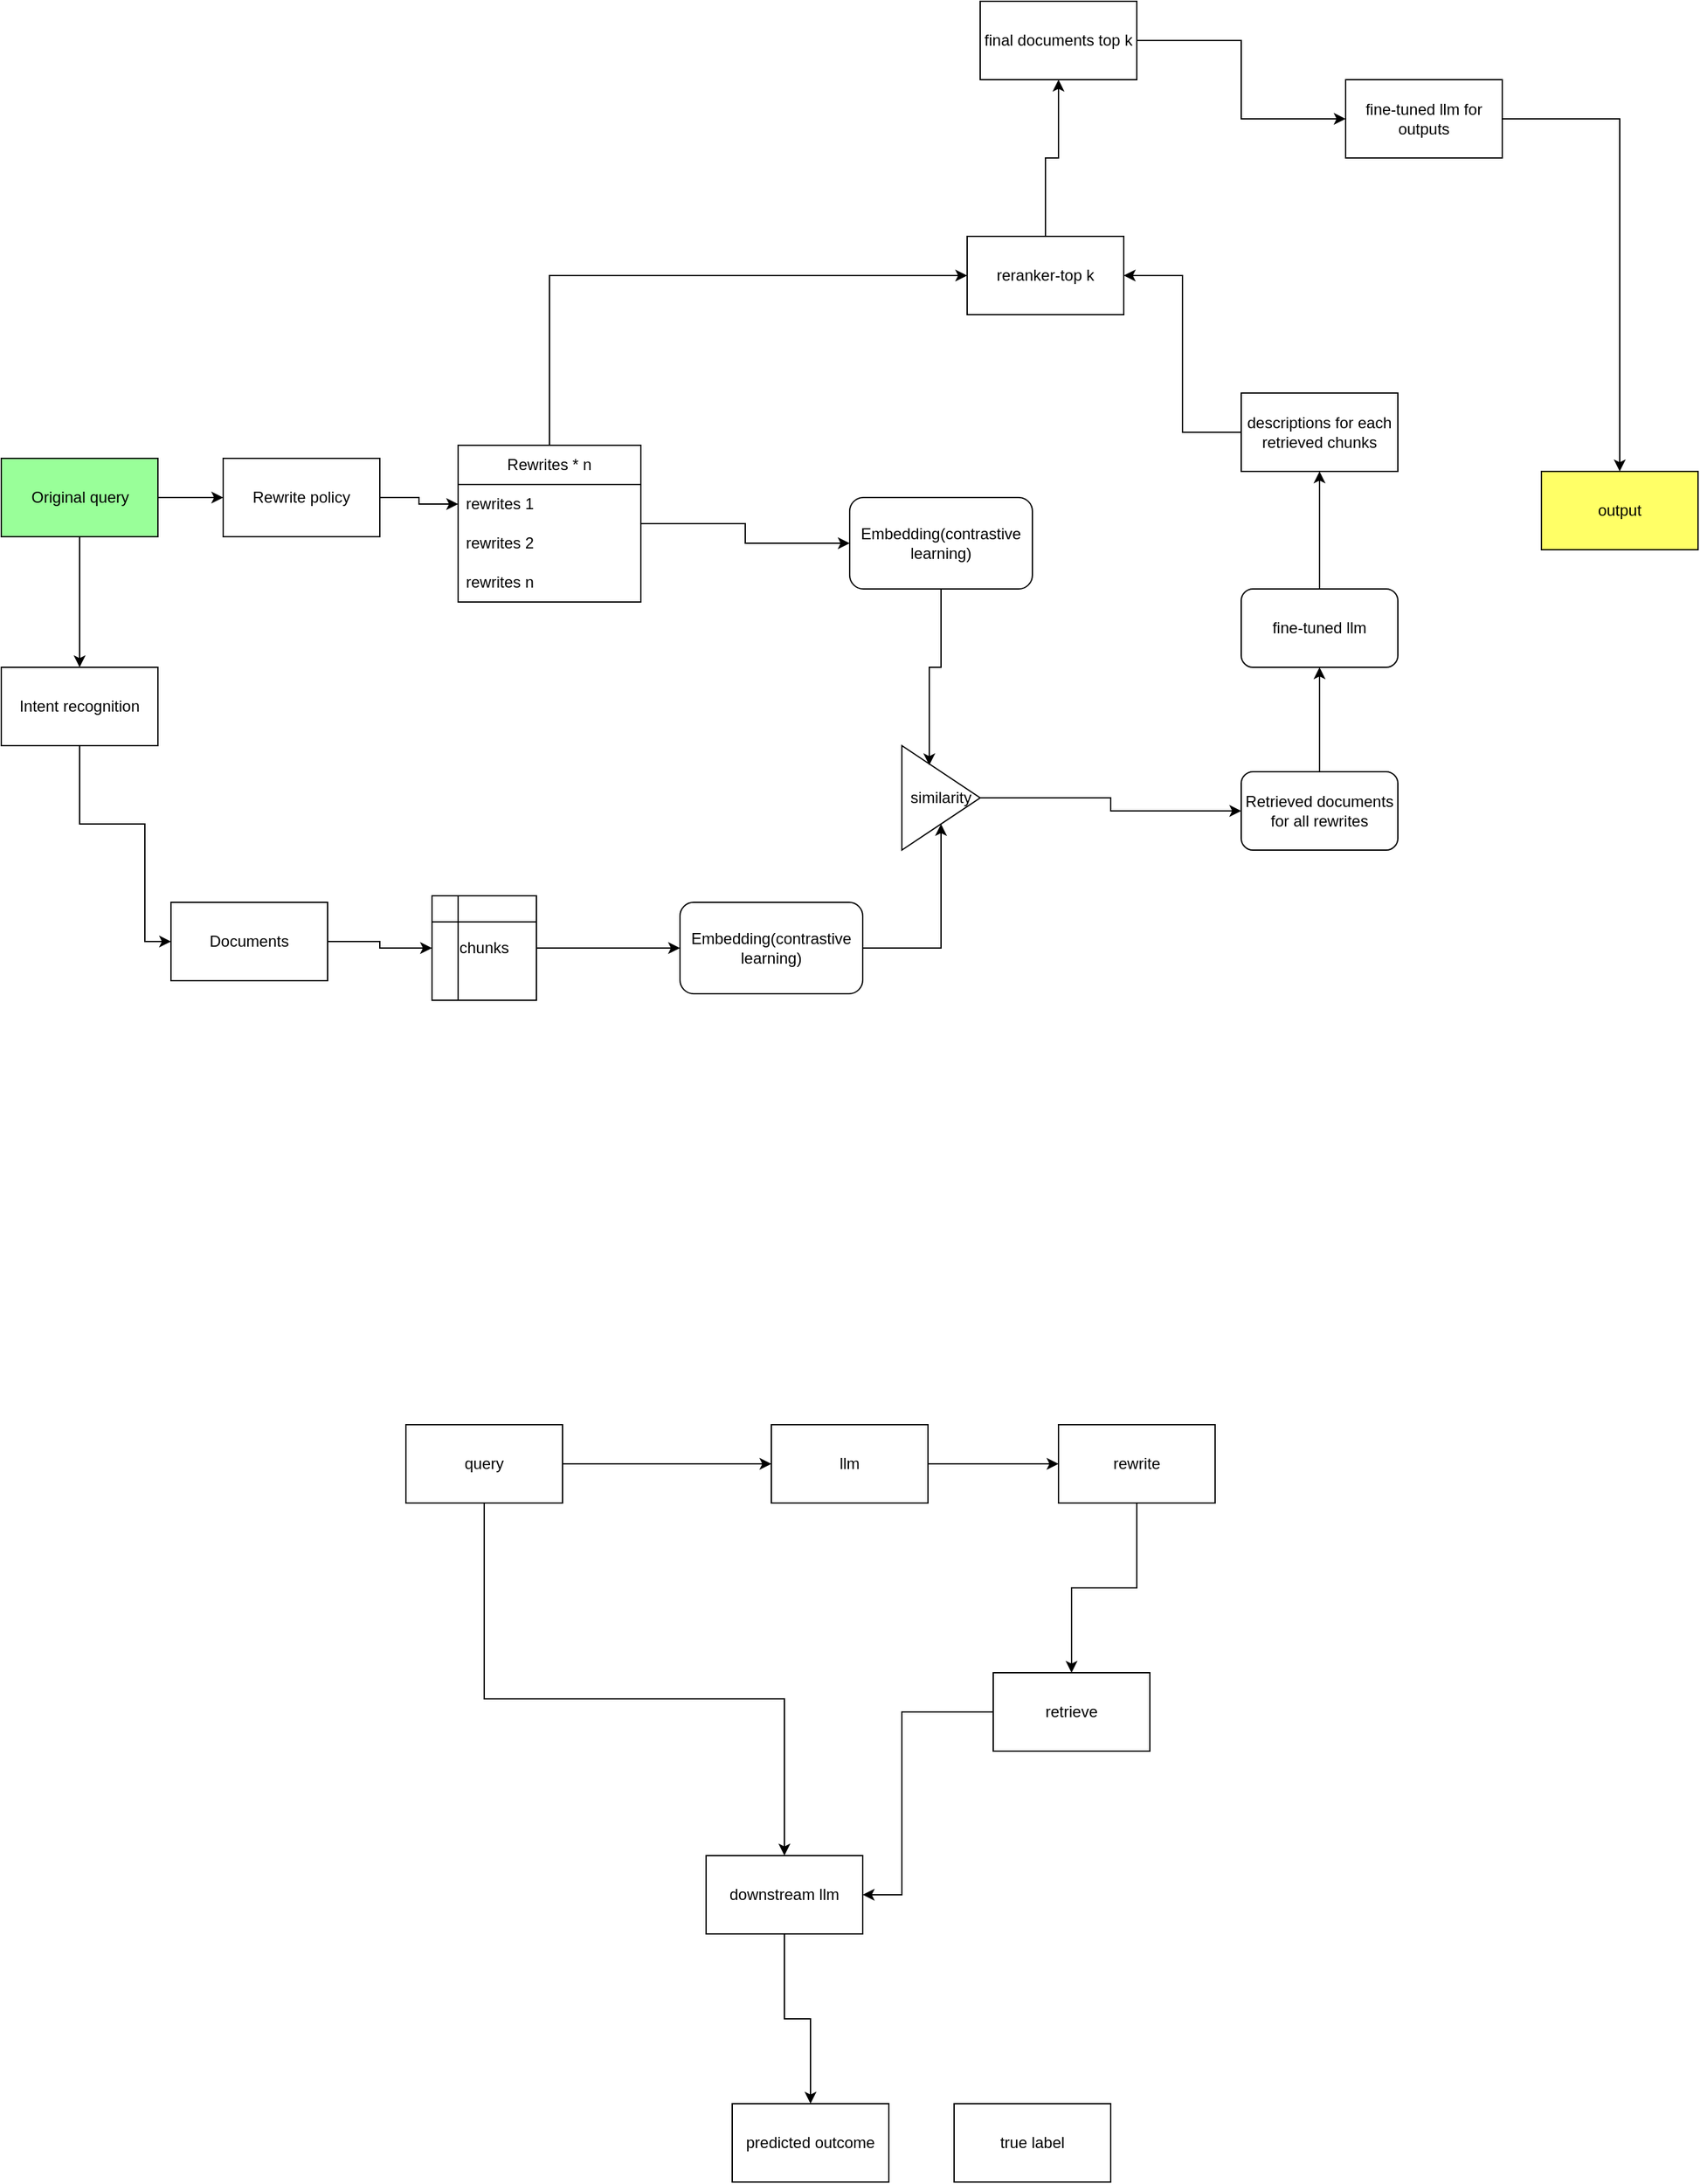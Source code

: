 <mxfile version="24.6.4" type="github">
  <diagram name="Page-1" id="vWs7hlCeRP3OqgUedrx3">
    <mxGraphModel dx="1339" dy="1913" grid="1" gridSize="10" guides="1" tooltips="1" connect="1" arrows="1" fold="1" page="1" pageScale="1" pageWidth="850" pageHeight="1100" math="0" shadow="0">
      <root>
        <mxCell id="0" />
        <mxCell id="1" parent="0" />
        <mxCell id="fhyWXsoEMTmmNhnozwWK-3" style="edgeStyle=orthogonalEdgeStyle;rounded=0;orthogonalLoop=1;jettySize=auto;html=1;entryX=0;entryY=0.5;entryDx=0;entryDy=0;" edge="1" parent="1" source="fhyWXsoEMTmmNhnozwWK-1" target="fhyWXsoEMTmmNhnozwWK-2">
          <mxGeometry relative="1" as="geometry" />
        </mxCell>
        <mxCell id="fhyWXsoEMTmmNhnozwWK-43" style="edgeStyle=orthogonalEdgeStyle;rounded=0;orthogonalLoop=1;jettySize=auto;html=1;entryX=0.5;entryY=0;entryDx=0;entryDy=0;" edge="1" parent="1" source="fhyWXsoEMTmmNhnozwWK-1" target="fhyWXsoEMTmmNhnozwWK-42">
          <mxGeometry relative="1" as="geometry" />
        </mxCell>
        <mxCell id="fhyWXsoEMTmmNhnozwWK-1" value="Original query" style="rounded=0;greenSpace=wrap;html=1;fillColor=#99FF99;" vertex="1" parent="1">
          <mxGeometry x="150" y="80" width="120" height="60" as="geometry" />
        </mxCell>
        <mxCell id="fhyWXsoEMTmmNhnozwWK-8" style="edgeStyle=orthogonalEdgeStyle;rounded=0;orthogonalLoop=1;jettySize=auto;html=1;entryX=0;entryY=0.5;entryDx=0;entryDy=0;" edge="1" parent="1" source="fhyWXsoEMTmmNhnozwWK-2" target="fhyWXsoEMTmmNhnozwWK-5">
          <mxGeometry relative="1" as="geometry" />
        </mxCell>
        <mxCell id="fhyWXsoEMTmmNhnozwWK-2" value="Rewrite policy" style="rounded=0;whiteSpace=wrap;html=1;" vertex="1" parent="1">
          <mxGeometry x="320" y="80" width="120" height="60" as="geometry" />
        </mxCell>
        <mxCell id="fhyWXsoEMTmmNhnozwWK-10" style="edgeStyle=orthogonalEdgeStyle;rounded=0;orthogonalLoop=1;jettySize=auto;html=1;entryX=0;entryY=0.5;entryDx=0;entryDy=0;" edge="1" parent="1" source="fhyWXsoEMTmmNhnozwWK-4" target="fhyWXsoEMTmmNhnozwWK-9">
          <mxGeometry relative="1" as="geometry" />
        </mxCell>
        <mxCell id="fhyWXsoEMTmmNhnozwWK-31" style="edgeStyle=orthogonalEdgeStyle;rounded=0;orthogonalLoop=1;jettySize=auto;html=1;entryX=0;entryY=0.5;entryDx=0;entryDy=0;" edge="1" parent="1" source="fhyWXsoEMTmmNhnozwWK-4" target="fhyWXsoEMTmmNhnozwWK-28">
          <mxGeometry relative="1" as="geometry">
            <mxPoint x="570" y="-110" as="targetPoint" />
            <Array as="points">
              <mxPoint x="570" y="-60" />
            </Array>
          </mxGeometry>
        </mxCell>
        <mxCell id="fhyWXsoEMTmmNhnozwWK-4" value="Rewrites * n" style="swimlane;fontStyle=0;childLayout=stackLayout;horizontal=1;startSize=30;horizontalStack=0;resizeParent=1;resizeParentMax=0;resizeLast=0;collapsible=1;marginBottom=0;whiteSpace=wrap;html=1;" vertex="1" parent="1">
          <mxGeometry x="500" y="70" width="140" height="120" as="geometry" />
        </mxCell>
        <mxCell id="fhyWXsoEMTmmNhnozwWK-5" value="rewrites 1" style="text;strokeColor=none;fillColor=none;align=left;verticalAlign=middle;spacingLeft=4;spacingRight=4;overflow=hidden;points=[[0,0.5],[1,0.5]];portConstraint=eastwest;rotatable=0;whiteSpace=wrap;html=1;" vertex="1" parent="fhyWXsoEMTmmNhnozwWK-4">
          <mxGeometry y="30" width="140" height="30" as="geometry" />
        </mxCell>
        <mxCell id="fhyWXsoEMTmmNhnozwWK-6" value="rewrites 2" style="text;strokeColor=none;fillColor=none;align=left;verticalAlign=middle;spacingLeft=4;spacingRight=4;overflow=hidden;points=[[0,0.5],[1,0.5]];portConstraint=eastwest;rotatable=0;whiteSpace=wrap;html=1;" vertex="1" parent="fhyWXsoEMTmmNhnozwWK-4">
          <mxGeometry y="60" width="140" height="30" as="geometry" />
        </mxCell>
        <mxCell id="fhyWXsoEMTmmNhnozwWK-7" value="rewrites n" style="text;strokeColor=none;fillColor=none;align=left;verticalAlign=middle;spacingLeft=4;spacingRight=4;overflow=hidden;points=[[0,0.5],[1,0.5]];portConstraint=eastwest;rotatable=0;whiteSpace=wrap;html=1;" vertex="1" parent="fhyWXsoEMTmmNhnozwWK-4">
          <mxGeometry y="90" width="140" height="30" as="geometry" />
        </mxCell>
        <mxCell id="fhyWXsoEMTmmNhnozwWK-9" value="Embedding(contrastive learning)" style="rounded=1;whiteSpace=wrap;html=1;" vertex="1" parent="1">
          <mxGeometry x="800" y="110" width="140" height="70" as="geometry" />
        </mxCell>
        <mxCell id="fhyWXsoEMTmmNhnozwWK-20" style="edgeStyle=orthogonalEdgeStyle;rounded=0;orthogonalLoop=1;jettySize=auto;html=1;entryX=0;entryY=0.5;entryDx=0;entryDy=0;" edge="1" parent="1" source="fhyWXsoEMTmmNhnozwWK-11" target="fhyWXsoEMTmmNhnozwWK-19">
          <mxGeometry relative="1" as="geometry" />
        </mxCell>
        <mxCell id="fhyWXsoEMTmmNhnozwWK-11" value="similarity" style="triangle;whiteSpace=wrap;html=1;" vertex="1" parent="1">
          <mxGeometry x="840" y="300" width="60" height="80" as="geometry" />
        </mxCell>
        <mxCell id="fhyWXsoEMTmmNhnozwWK-12" style="edgeStyle=orthogonalEdgeStyle;rounded=0;orthogonalLoop=1;jettySize=auto;html=1;entryX=0.35;entryY=0.188;entryDx=0;entryDy=0;entryPerimeter=0;" edge="1" parent="1" source="fhyWXsoEMTmmNhnozwWK-9" target="fhyWXsoEMTmmNhnozwWK-11">
          <mxGeometry relative="1" as="geometry" />
        </mxCell>
        <mxCell id="fhyWXsoEMTmmNhnozwWK-41" style="edgeStyle=orthogonalEdgeStyle;rounded=0;orthogonalLoop=1;jettySize=auto;html=1;entryX=0;entryY=0.5;entryDx=0;entryDy=0;" edge="1" parent="1" source="fhyWXsoEMTmmNhnozwWK-13" target="fhyWXsoEMTmmNhnozwWK-14">
          <mxGeometry relative="1" as="geometry" />
        </mxCell>
        <mxCell id="fhyWXsoEMTmmNhnozwWK-13" value="Documents" style="rounded=0;whiteSpace=wrap;html=1;" vertex="1" parent="1">
          <mxGeometry x="280" y="420" width="120" height="60" as="geometry" />
        </mxCell>
        <mxCell id="fhyWXsoEMTmmNhnozwWK-17" style="edgeStyle=orthogonalEdgeStyle;rounded=0;orthogonalLoop=1;jettySize=auto;html=1;entryX=0;entryY=0.5;entryDx=0;entryDy=0;" edge="1" parent="1" source="fhyWXsoEMTmmNhnozwWK-14" target="fhyWXsoEMTmmNhnozwWK-16">
          <mxGeometry relative="1" as="geometry" />
        </mxCell>
        <mxCell id="fhyWXsoEMTmmNhnozwWK-14" value="chunks" style="shape=internalStorage;whiteSpace=wrap;html=1;backgroundOutline=1;" vertex="1" parent="1">
          <mxGeometry x="480" y="415" width="80" height="80" as="geometry" />
        </mxCell>
        <mxCell id="fhyWXsoEMTmmNhnozwWK-18" style="edgeStyle=orthogonalEdgeStyle;rounded=0;orthogonalLoop=1;jettySize=auto;html=1;entryX=0.5;entryY=1;entryDx=0;entryDy=0;" edge="1" parent="1" source="fhyWXsoEMTmmNhnozwWK-16" target="fhyWXsoEMTmmNhnozwWK-11">
          <mxGeometry relative="1" as="geometry" />
        </mxCell>
        <mxCell id="fhyWXsoEMTmmNhnozwWK-16" value="Embedding(contrastive learning)" style="rounded=1;whiteSpace=wrap;html=1;" vertex="1" parent="1">
          <mxGeometry x="670" y="420" width="140" height="70" as="geometry" />
        </mxCell>
        <mxCell id="fhyWXsoEMTmmNhnozwWK-25" style="edgeStyle=orthogonalEdgeStyle;rounded=0;orthogonalLoop=1;jettySize=auto;html=1;" edge="1" parent="1" source="fhyWXsoEMTmmNhnozwWK-19" target="fhyWXsoEMTmmNhnozwWK-21">
          <mxGeometry relative="1" as="geometry" />
        </mxCell>
        <mxCell id="fhyWXsoEMTmmNhnozwWK-19" value="Retrieved documents for all rewrites" style="rounded=1;whiteSpace=wrap;html=1;" vertex="1" parent="1">
          <mxGeometry x="1100" y="320" width="120" height="60" as="geometry" />
        </mxCell>
        <mxCell id="fhyWXsoEMTmmNhnozwWK-26" style="edgeStyle=orthogonalEdgeStyle;rounded=0;orthogonalLoop=1;jettySize=auto;html=1;entryX=0.5;entryY=1;entryDx=0;entryDy=0;" edge="1" parent="1" source="fhyWXsoEMTmmNhnozwWK-21" target="fhyWXsoEMTmmNhnozwWK-23">
          <mxGeometry relative="1" as="geometry" />
        </mxCell>
        <mxCell id="fhyWXsoEMTmmNhnozwWK-21" value="fine-tuned llm" style="rounded=1;whiteSpace=wrap;html=1;" vertex="1" parent="1">
          <mxGeometry x="1100" y="180" width="120" height="60" as="geometry" />
        </mxCell>
        <mxCell id="fhyWXsoEMTmmNhnozwWK-29" style="edgeStyle=orthogonalEdgeStyle;rounded=0;orthogonalLoop=1;jettySize=auto;html=1;entryX=1;entryY=0.5;entryDx=0;entryDy=0;" edge="1" parent="1" source="fhyWXsoEMTmmNhnozwWK-23" target="fhyWXsoEMTmmNhnozwWK-28">
          <mxGeometry relative="1" as="geometry" />
        </mxCell>
        <mxCell id="fhyWXsoEMTmmNhnozwWK-23" value="descriptions for each retrieved chunks" style="rounded=0;whiteSpace=wrap;html=1;" vertex="1" parent="1">
          <mxGeometry x="1100" y="30" width="120" height="60" as="geometry" />
        </mxCell>
        <mxCell id="fhyWXsoEMTmmNhnozwWK-33" style="edgeStyle=orthogonalEdgeStyle;rounded=0;orthogonalLoop=1;jettySize=auto;html=1;" edge="1" parent="1" source="fhyWXsoEMTmmNhnozwWK-28" target="fhyWXsoEMTmmNhnozwWK-32">
          <mxGeometry relative="1" as="geometry" />
        </mxCell>
        <mxCell id="fhyWXsoEMTmmNhnozwWK-28" value="reranker-top k" style="rounded=0;whiteSpace=wrap;html=1;" vertex="1" parent="1">
          <mxGeometry x="890" y="-90" width="120" height="60" as="geometry" />
        </mxCell>
        <mxCell id="fhyWXsoEMTmmNhnozwWK-38" style="edgeStyle=orthogonalEdgeStyle;rounded=0;orthogonalLoop=1;jettySize=auto;html=1;entryX=0;entryY=0.5;entryDx=0;entryDy=0;" edge="1" parent="1" source="fhyWXsoEMTmmNhnozwWK-32" target="fhyWXsoEMTmmNhnozwWK-34">
          <mxGeometry relative="1" as="geometry" />
        </mxCell>
        <mxCell id="fhyWXsoEMTmmNhnozwWK-32" value="final documents top k" style="rounded=0;whiteSpace=wrap;html=1;" vertex="1" parent="1">
          <mxGeometry x="900" y="-270" width="120" height="60" as="geometry" />
        </mxCell>
        <mxCell id="fhyWXsoEMTmmNhnozwWK-39" style="edgeStyle=orthogonalEdgeStyle;rounded=0;orthogonalLoop=1;jettySize=auto;html=1;entryX=0.5;entryY=0;entryDx=0;entryDy=0;" edge="1" parent="1" source="fhyWXsoEMTmmNhnozwWK-34" target="fhyWXsoEMTmmNhnozwWK-36">
          <mxGeometry relative="1" as="geometry" />
        </mxCell>
        <mxCell id="fhyWXsoEMTmmNhnozwWK-34" value="fine-tuned llm for outputs" style="rounded=0;whiteSpace=wrap;html=1;" vertex="1" parent="1">
          <mxGeometry x="1180" y="-210" width="120" height="60" as="geometry" />
        </mxCell>
        <mxCell id="fhyWXsoEMTmmNhnozwWK-36" value="output" style="rounded=0;whiteSpace=wrap;html=1;fillColor=#FFFF66;" vertex="1" parent="1">
          <mxGeometry x="1330" y="90" width="120" height="60" as="geometry" />
        </mxCell>
        <mxCell id="fhyWXsoEMTmmNhnozwWK-45" style="edgeStyle=orthogonalEdgeStyle;rounded=0;orthogonalLoop=1;jettySize=auto;html=1;entryX=0;entryY=0.5;entryDx=0;entryDy=0;" edge="1" parent="1" source="fhyWXsoEMTmmNhnozwWK-42" target="fhyWXsoEMTmmNhnozwWK-13">
          <mxGeometry relative="1" as="geometry">
            <Array as="points">
              <mxPoint x="210" y="360" />
              <mxPoint x="260" y="360" />
              <mxPoint x="260" y="450" />
            </Array>
          </mxGeometry>
        </mxCell>
        <mxCell id="fhyWXsoEMTmmNhnozwWK-42" value="Intent recognition" style="rounded=0;whiteSpace=wrap;html=1;" vertex="1" parent="1">
          <mxGeometry x="150" y="240" width="120" height="60" as="geometry" />
        </mxCell>
        <mxCell id="fhyWXsoEMTmmNhnozwWK-48" style="edgeStyle=orthogonalEdgeStyle;rounded=0;orthogonalLoop=1;jettySize=auto;html=1;" edge="1" parent="1" source="fhyWXsoEMTmmNhnozwWK-46" target="fhyWXsoEMTmmNhnozwWK-47">
          <mxGeometry relative="1" as="geometry" />
        </mxCell>
        <mxCell id="fhyWXsoEMTmmNhnozwWK-54" style="edgeStyle=orthogonalEdgeStyle;rounded=0;orthogonalLoop=1;jettySize=auto;html=1;" edge="1" parent="1" source="fhyWXsoEMTmmNhnozwWK-46" target="fhyWXsoEMTmmNhnozwWK-53">
          <mxGeometry relative="1" as="geometry">
            <Array as="points">
              <mxPoint x="520" y="1030" />
              <mxPoint x="750" y="1030" />
            </Array>
          </mxGeometry>
        </mxCell>
        <mxCell id="fhyWXsoEMTmmNhnozwWK-46" value="query" style="rounded=0;whiteSpace=wrap;html=1;" vertex="1" parent="1">
          <mxGeometry x="460" y="820" width="120" height="60" as="geometry" />
        </mxCell>
        <mxCell id="fhyWXsoEMTmmNhnozwWK-50" style="edgeStyle=orthogonalEdgeStyle;rounded=0;orthogonalLoop=1;jettySize=auto;html=1;entryX=0;entryY=0.5;entryDx=0;entryDy=0;" edge="1" parent="1" source="fhyWXsoEMTmmNhnozwWK-47" target="fhyWXsoEMTmmNhnozwWK-49">
          <mxGeometry relative="1" as="geometry" />
        </mxCell>
        <mxCell id="fhyWXsoEMTmmNhnozwWK-47" value="llm" style="rounded=0;whiteSpace=wrap;html=1;" vertex="1" parent="1">
          <mxGeometry x="740" y="820" width="120" height="60" as="geometry" />
        </mxCell>
        <mxCell id="fhyWXsoEMTmmNhnozwWK-52" style="edgeStyle=orthogonalEdgeStyle;rounded=0;orthogonalLoop=1;jettySize=auto;html=1;" edge="1" parent="1" source="fhyWXsoEMTmmNhnozwWK-49" target="fhyWXsoEMTmmNhnozwWK-51">
          <mxGeometry relative="1" as="geometry" />
        </mxCell>
        <mxCell id="fhyWXsoEMTmmNhnozwWK-49" value="rewrite" style="rounded=0;whiteSpace=wrap;html=1;" vertex="1" parent="1">
          <mxGeometry x="960" y="820" width="120" height="60" as="geometry" />
        </mxCell>
        <mxCell id="fhyWXsoEMTmmNhnozwWK-55" style="edgeStyle=orthogonalEdgeStyle;rounded=0;orthogonalLoop=1;jettySize=auto;html=1;" edge="1" parent="1" source="fhyWXsoEMTmmNhnozwWK-51" target="fhyWXsoEMTmmNhnozwWK-53">
          <mxGeometry relative="1" as="geometry">
            <Array as="points">
              <mxPoint x="840" y="1040" />
              <mxPoint x="840" y="1180" />
            </Array>
          </mxGeometry>
        </mxCell>
        <mxCell id="fhyWXsoEMTmmNhnozwWK-51" value="retrieve" style="rounded=0;whiteSpace=wrap;html=1;" vertex="1" parent="1">
          <mxGeometry x="910" y="1010" width="120" height="60" as="geometry" />
        </mxCell>
        <mxCell id="fhyWXsoEMTmmNhnozwWK-57" style="edgeStyle=orthogonalEdgeStyle;rounded=0;orthogonalLoop=1;jettySize=auto;html=1;" edge="1" parent="1" source="fhyWXsoEMTmmNhnozwWK-53" target="fhyWXsoEMTmmNhnozwWK-56">
          <mxGeometry relative="1" as="geometry" />
        </mxCell>
        <mxCell id="fhyWXsoEMTmmNhnozwWK-53" value="downstream llm" style="rounded=0;whiteSpace=wrap;html=1;" vertex="1" parent="1">
          <mxGeometry x="690" y="1150" width="120" height="60" as="geometry" />
        </mxCell>
        <mxCell id="fhyWXsoEMTmmNhnozwWK-56" value="predicted outcome" style="rounded=0;whiteSpace=wrap;html=1;" vertex="1" parent="1">
          <mxGeometry x="710" y="1340" width="120" height="60" as="geometry" />
        </mxCell>
        <mxCell id="fhyWXsoEMTmmNhnozwWK-58" value="true label" style="rounded=0;whiteSpace=wrap;html=1;" vertex="1" parent="1">
          <mxGeometry x="880" y="1340" width="120" height="60" as="geometry" />
        </mxCell>
      </root>
    </mxGraphModel>
  </diagram>
</mxfile>
